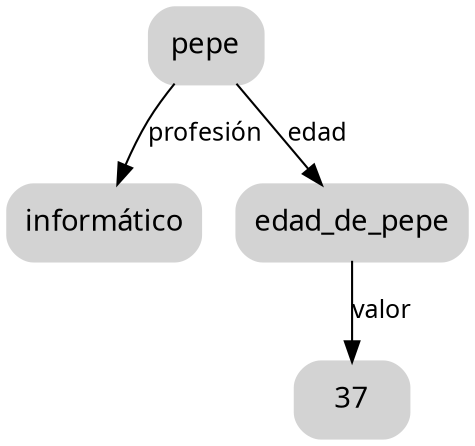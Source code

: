 digraph ejemplo {
node  [style="rounded,filled,bold", shape=box, fontname="Nimbus", color="lightgray"];
edge  [fontname="Nimbus" weight=2, fontsize=12]
A -> B [ label = "profesión" ];
A -> C [ label = "edad"]
C -> D [ label = "valor"]
A [label="pepe"];
B [label="informático"];
C [label="edad_de_pepe"];
D [label="37"]
}
